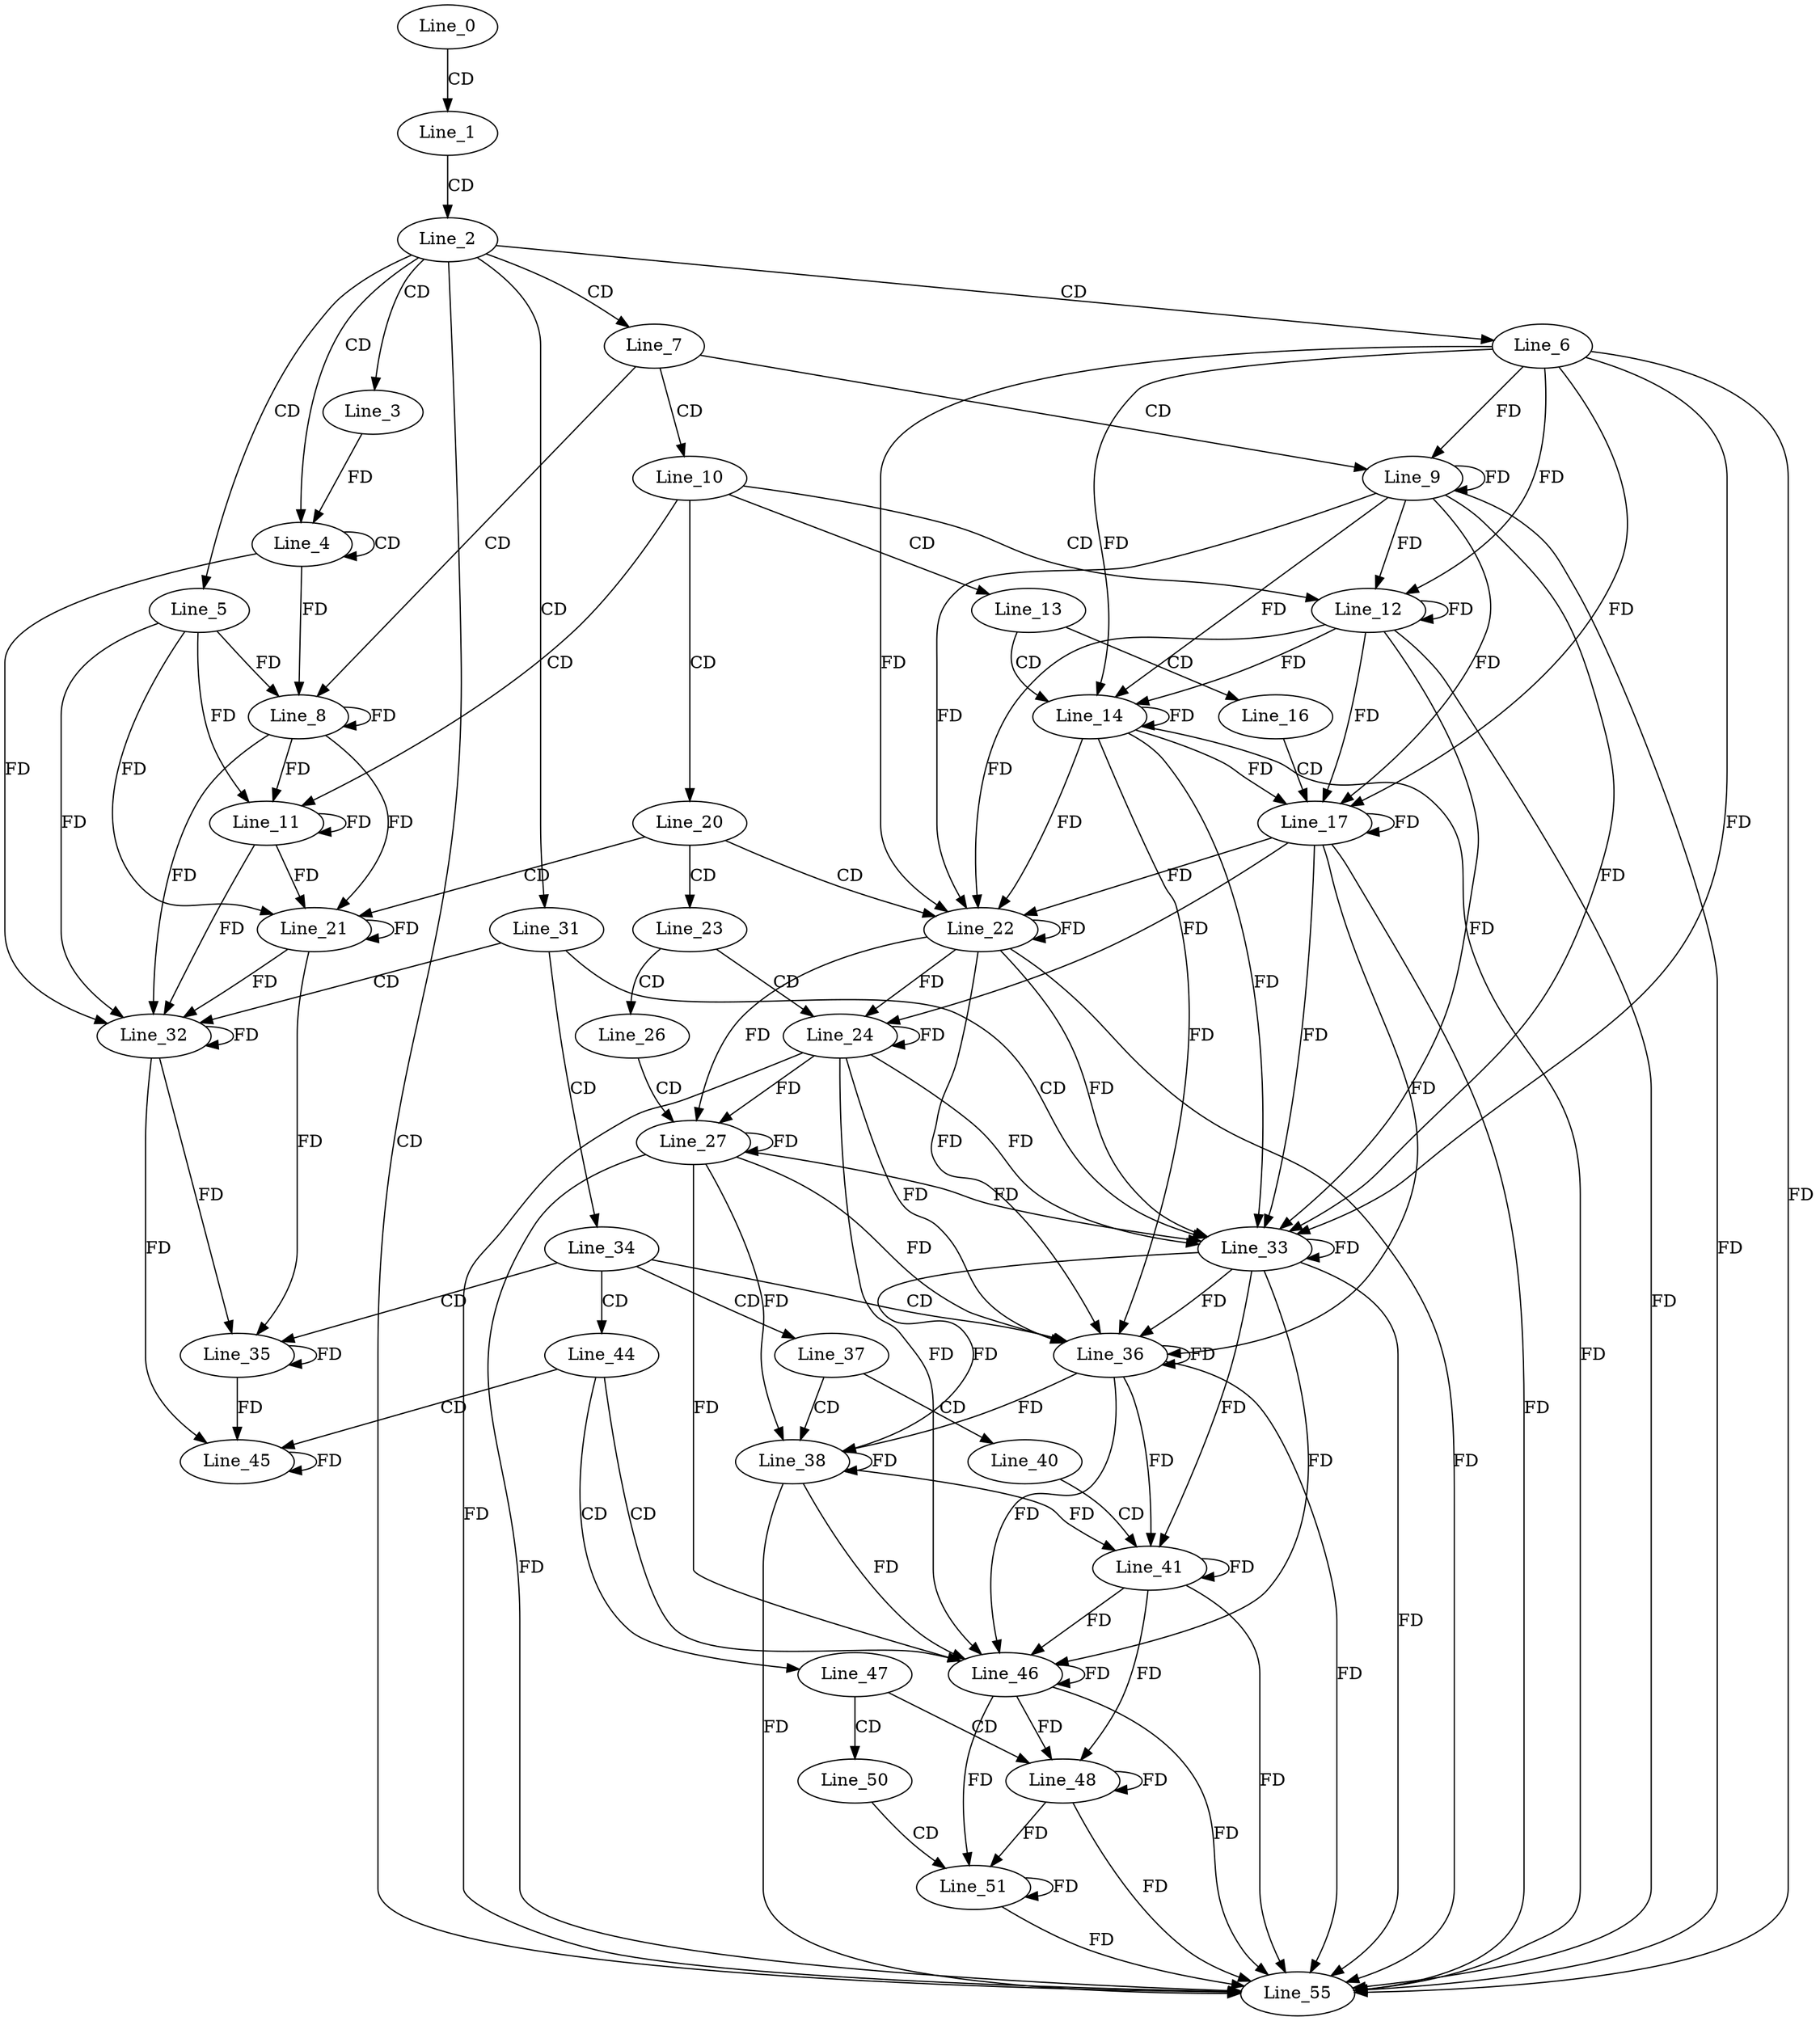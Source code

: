 digraph G {
  Line_0;
  Line_1;
  Line_2;
  Line_3;
  Line_4;
  Line_4;
  Line_5;
  Line_6;
  Line_7;
  Line_8;
  Line_9;
  Line_10;
  Line_11;
  Line_12;
  Line_13;
  Line_14;
  Line_16;
  Line_17;
  Line_20;
  Line_21;
  Line_22;
  Line_23;
  Line_24;
  Line_26;
  Line_27;
  Line_31;
  Line_32;
  Line_33;
  Line_34;
  Line_35;
  Line_36;
  Line_37;
  Line_38;
  Line_40;
  Line_41;
  Line_44;
  Line_45;
  Line_46;
  Line_47;
  Line_48;
  Line_50;
  Line_51;
  Line_55;
  Line_0 -> Line_1 [ label="CD" ];
  Line_1 -> Line_2 [ label="CD" ];
  Line_2 -> Line_3 [ label="CD" ];
  Line_2 -> Line_4 [ label="CD" ];
  Line_4 -> Line_4 [ label="CD" ];
  Line_3 -> Line_4 [ label="FD" ];
  Line_2 -> Line_5 [ label="CD" ];
  Line_2 -> Line_6 [ label="CD" ];
  Line_2 -> Line_7 [ label="CD" ];
  Line_7 -> Line_8 [ label="CD" ];
  Line_5 -> Line_8 [ label="FD" ];
  Line_8 -> Line_8 [ label="FD" ];
  Line_4 -> Line_8 [ label="FD" ];
  Line_7 -> Line_9 [ label="CD" ];
  Line_6 -> Line_9 [ label="FD" ];
  Line_9 -> Line_9 [ label="FD" ];
  Line_7 -> Line_10 [ label="CD" ];
  Line_10 -> Line_11 [ label="CD" ];
  Line_5 -> Line_11 [ label="FD" ];
  Line_8 -> Line_11 [ label="FD" ];
  Line_11 -> Line_11 [ label="FD" ];
  Line_10 -> Line_12 [ label="CD" ];
  Line_6 -> Line_12 [ label="FD" ];
  Line_9 -> Line_12 [ label="FD" ];
  Line_12 -> Line_12 [ label="FD" ];
  Line_10 -> Line_13 [ label="CD" ];
  Line_13 -> Line_14 [ label="CD" ];
  Line_6 -> Line_14 [ label="FD" ];
  Line_9 -> Line_14 [ label="FD" ];
  Line_12 -> Line_14 [ label="FD" ];
  Line_14 -> Line_14 [ label="FD" ];
  Line_13 -> Line_16 [ label="CD" ];
  Line_16 -> Line_17 [ label="CD" ];
  Line_6 -> Line_17 [ label="FD" ];
  Line_9 -> Line_17 [ label="FD" ];
  Line_12 -> Line_17 [ label="FD" ];
  Line_14 -> Line_17 [ label="FD" ];
  Line_17 -> Line_17 [ label="FD" ];
  Line_10 -> Line_20 [ label="CD" ];
  Line_20 -> Line_21 [ label="CD" ];
  Line_5 -> Line_21 [ label="FD" ];
  Line_8 -> Line_21 [ label="FD" ];
  Line_11 -> Line_21 [ label="FD" ];
  Line_21 -> Line_21 [ label="FD" ];
  Line_20 -> Line_22 [ label="CD" ];
  Line_6 -> Line_22 [ label="FD" ];
  Line_9 -> Line_22 [ label="FD" ];
  Line_12 -> Line_22 [ label="FD" ];
  Line_14 -> Line_22 [ label="FD" ];
  Line_17 -> Line_22 [ label="FD" ];
  Line_22 -> Line_22 [ label="FD" ];
  Line_20 -> Line_23 [ label="CD" ];
  Line_23 -> Line_24 [ label="CD" ];
  Line_17 -> Line_24 [ label="FD" ];
  Line_22 -> Line_24 [ label="FD" ];
  Line_24 -> Line_24 [ label="FD" ];
  Line_23 -> Line_26 [ label="CD" ];
  Line_26 -> Line_27 [ label="CD" ];
  Line_22 -> Line_27 [ label="FD" ];
  Line_24 -> Line_27 [ label="FD" ];
  Line_27 -> Line_27 [ label="FD" ];
  Line_2 -> Line_31 [ label="CD" ];
  Line_31 -> Line_32 [ label="CD" ];
  Line_5 -> Line_32 [ label="FD" ];
  Line_8 -> Line_32 [ label="FD" ];
  Line_11 -> Line_32 [ label="FD" ];
  Line_21 -> Line_32 [ label="FD" ];
  Line_32 -> Line_32 [ label="FD" ];
  Line_4 -> Line_32 [ label="FD" ];
  Line_31 -> Line_33 [ label="CD" ];
  Line_6 -> Line_33 [ label="FD" ];
  Line_9 -> Line_33 [ label="FD" ];
  Line_12 -> Line_33 [ label="FD" ];
  Line_14 -> Line_33 [ label="FD" ];
  Line_17 -> Line_33 [ label="FD" ];
  Line_22 -> Line_33 [ label="FD" ];
  Line_24 -> Line_33 [ label="FD" ];
  Line_27 -> Line_33 [ label="FD" ];
  Line_33 -> Line_33 [ label="FD" ];
  Line_31 -> Line_34 [ label="CD" ];
  Line_34 -> Line_35 [ label="CD" ];
  Line_21 -> Line_35 [ label="FD" ];
  Line_32 -> Line_35 [ label="FD" ];
  Line_35 -> Line_35 [ label="FD" ];
  Line_34 -> Line_36 [ label="CD" ];
  Line_14 -> Line_36 [ label="FD" ];
  Line_17 -> Line_36 [ label="FD" ];
  Line_22 -> Line_36 [ label="FD" ];
  Line_24 -> Line_36 [ label="FD" ];
  Line_27 -> Line_36 [ label="FD" ];
  Line_33 -> Line_36 [ label="FD" ];
  Line_36 -> Line_36 [ label="FD" ];
  Line_34 -> Line_37 [ label="CD" ];
  Line_37 -> Line_38 [ label="CD" ];
  Line_27 -> Line_38 [ label="FD" ];
  Line_33 -> Line_38 [ label="FD" ];
  Line_36 -> Line_38 [ label="FD" ];
  Line_38 -> Line_38 [ label="FD" ];
  Line_37 -> Line_40 [ label="CD" ];
  Line_40 -> Line_41 [ label="CD" ];
  Line_33 -> Line_41 [ label="FD" ];
  Line_36 -> Line_41 [ label="FD" ];
  Line_38 -> Line_41 [ label="FD" ];
  Line_41 -> Line_41 [ label="FD" ];
  Line_34 -> Line_44 [ label="CD" ];
  Line_44 -> Line_45 [ label="CD" ];
  Line_32 -> Line_45 [ label="FD" ];
  Line_35 -> Line_45 [ label="FD" ];
  Line_45 -> Line_45 [ label="FD" ];
  Line_44 -> Line_46 [ label="CD" ];
  Line_24 -> Line_46 [ label="FD" ];
  Line_27 -> Line_46 [ label="FD" ];
  Line_33 -> Line_46 [ label="FD" ];
  Line_36 -> Line_46 [ label="FD" ];
  Line_38 -> Line_46 [ label="FD" ];
  Line_41 -> Line_46 [ label="FD" ];
  Line_46 -> Line_46 [ label="FD" ];
  Line_44 -> Line_47 [ label="CD" ];
  Line_47 -> Line_48 [ label="CD" ];
  Line_41 -> Line_48 [ label="FD" ];
  Line_46 -> Line_48 [ label="FD" ];
  Line_48 -> Line_48 [ label="FD" ];
  Line_47 -> Line_50 [ label="CD" ];
  Line_50 -> Line_51 [ label="CD" ];
  Line_46 -> Line_51 [ label="FD" ];
  Line_48 -> Line_51 [ label="FD" ];
  Line_51 -> Line_51 [ label="FD" ];
  Line_2 -> Line_55 [ label="CD" ];
  Line_6 -> Line_55 [ label="FD" ];
  Line_9 -> Line_55 [ label="FD" ];
  Line_12 -> Line_55 [ label="FD" ];
  Line_14 -> Line_55 [ label="FD" ];
  Line_17 -> Line_55 [ label="FD" ];
  Line_22 -> Line_55 [ label="FD" ];
  Line_24 -> Line_55 [ label="FD" ];
  Line_27 -> Line_55 [ label="FD" ];
  Line_33 -> Line_55 [ label="FD" ];
  Line_36 -> Line_55 [ label="FD" ];
  Line_38 -> Line_55 [ label="FD" ];
  Line_41 -> Line_55 [ label="FD" ];
  Line_46 -> Line_55 [ label="FD" ];
  Line_48 -> Line_55 [ label="FD" ];
  Line_51 -> Line_55 [ label="FD" ];
}
